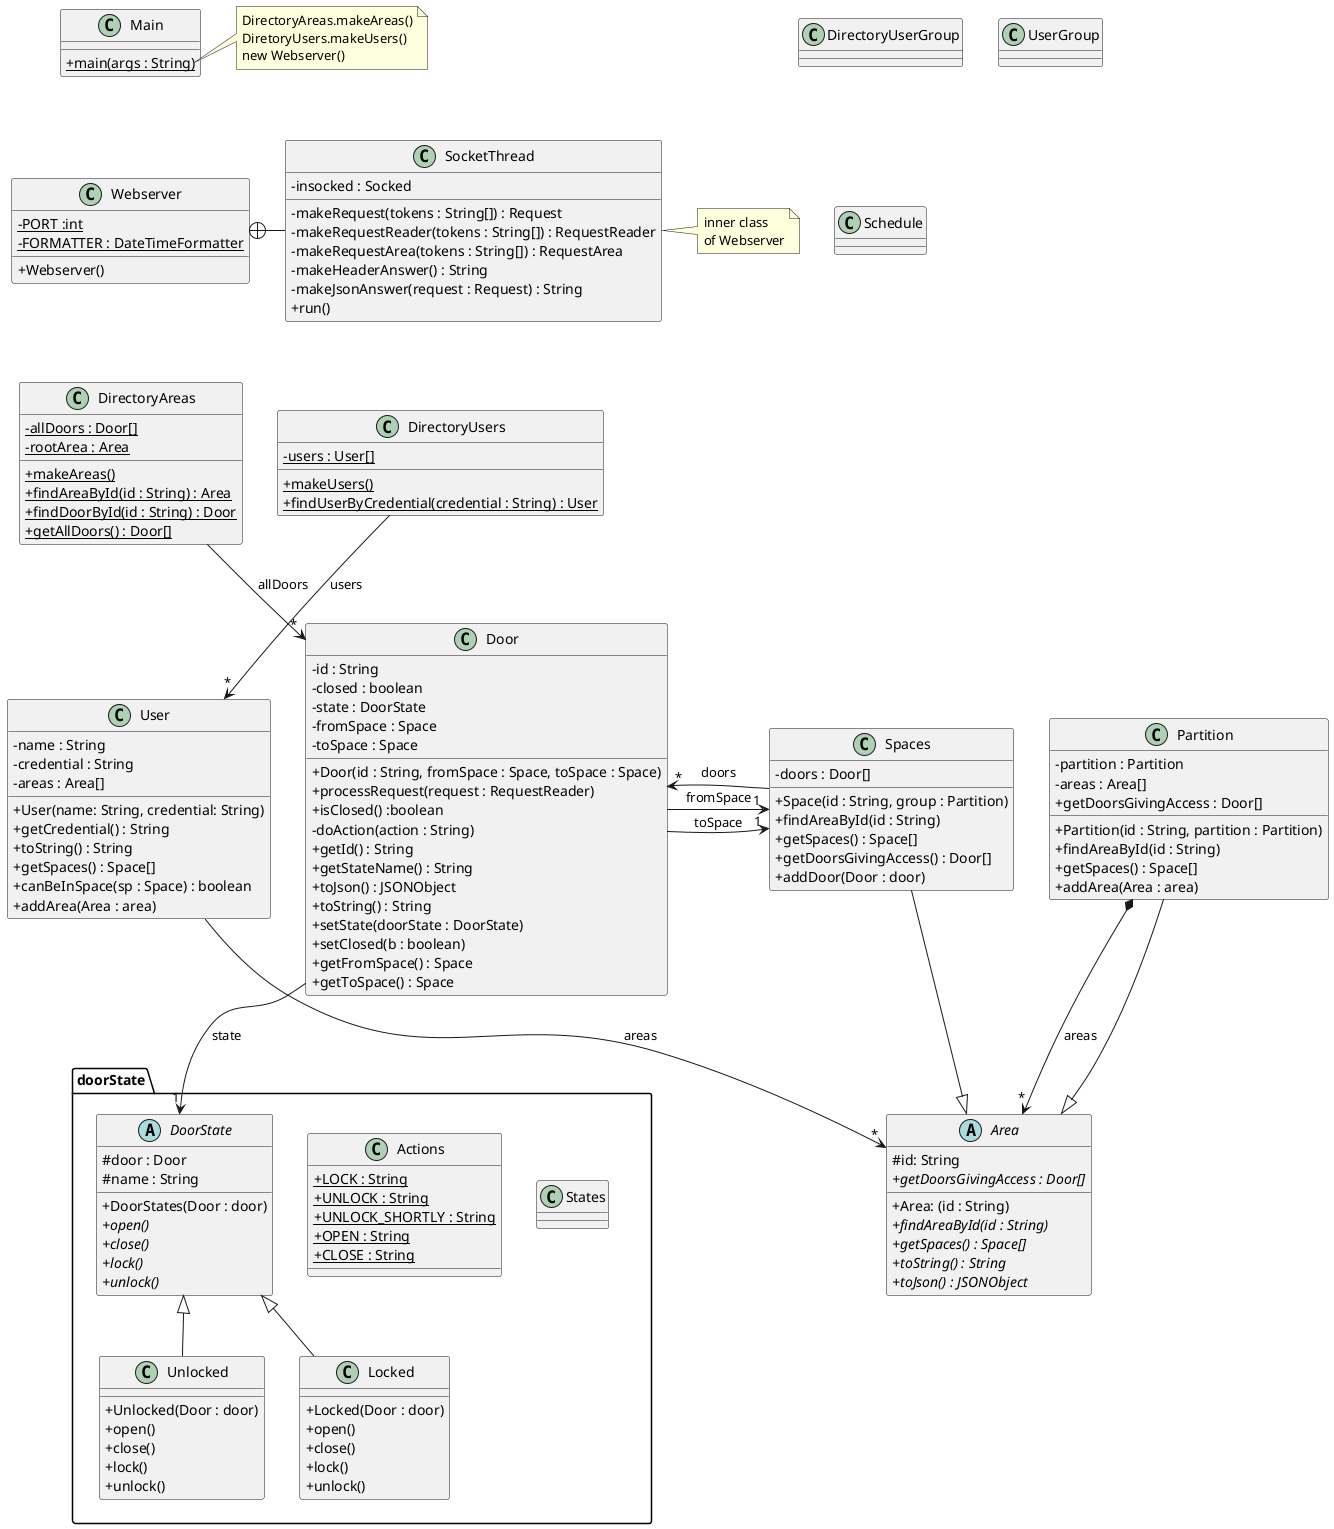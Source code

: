 @startuml
'https://plantuml.com/class-diagram
skinparam classAttributeIconSize 0

class Webserver {
- {static} PORT :int
- {static} FORMATTER : DateTimeFormatter
+ Webserver()
}

class SocketThread {
- insocked : Socked
- makeRequest(tokens : String[]) : Request
- makeRequestReader(tokens : String[]) : RequestReader
- makeRequestArea(tokens : String[]) : RequestArea
- makeHeaderAnswer() : String
- makeJsonAnswer(request : Request) : String
+ run()
}

Webserver +-right- SocketThread

note right of SocketThread
inner class
of Webserver
end note

class DirectoryAreas {
- {static} allDoors : Door[]
- {static} rootArea : Area
+ {static} makeAreas()
+ {static} findAreaById(id : String) : Area
+ {static} findDoorById(id : String) : Door
+ {static} getAllDoors() : Door[]
}

DirectoryAreas --> "*" Door : "allDoors"

class DirectoryUsers {
- {static} users : User[]
+ {static} makeUsers()
+ {static} findUserByCredential(credential : String) : User
}

DirectoryUsers --> "*" User : "users"

class Door {
- id : String
- closed : boolean
- state : DoorState
- fromSpace : Space
- toSpace : Space
+ Door(id : String, fromSpace : Space, toSpace : Space)
+ processRequest(request : RequestReader)
+ isClosed() :boolean
- doAction(action : String)
+ getId() : String
+ getStateName() : String
+ toJson() : JSONObject
+ toString() : String
+ setState(doorState : DoorState)
+ setClosed(b : boolean)
+ getFromSpace() : Space
+ getToSpace() : Space
}


class User {
- name : String
- credential : String
- areas : Area[]
+ User(name: String, credential: String)
+ getCredential() : String
+ toString() : String
+ getSpaces() : Space[]
+ canBeInSpace(sp : Space) : boolean
+ addArea(Area : area)
}


class Main {
+ {static} main(args : String)
}

note right of Main::main
DirectoryAreas.makeAreas()
DiretoryUsers.makeUsers()
new Webserver()
end note

package doorState <<Folder>> {
    class States {

    }

    class Actions {
    + {static} LOCK : String
    + {static} UNLOCK : String
    + {static} UNLOCK_SHORTLY : String
    + {static} OPEN : String
    + {static} CLOSE : String
    }

    abstract class DoorState {
    #door : Door
    #name : String
    + DoorStates(Door : door)
    + {abstract} open()
    + {abstract} close()
    + {abstract} lock()
    + {abstract} unlock()
    }

    class Unlocked extends DoorState {
    +Unlocked(Door : door)
    + open()
    + close()
    + lock()
    + unlock()
    }

    class Locked extends DoorState {
    + Locked(Door : door)
    + open()
    + close()
    + lock()
    + unlock()
    }
}
Door --> "1" DoorState : "state"

abstract class Area {
#id: String
+Area: (id : String)
+ {abstract} findAreaById(id : String)
+ {abstract} getSpaces() : Space[]
+ {abstract} getDoorsGivingAccess : Door[]
+ {abstract} toString() : String
+ {abstract} toJson() : JSONObject
}

class Spaces extends Area{
-doors : Door[]
+Space(id : String, group : Partition)
+findAreaById(id : String)
+getSpaces() : Space[]
+getDoorsGivingAccess() : Door[]
+addDoor(Door : door)
}

class Partition extends Area{
-partition : Partition
-areas : Area[]
+Partition(id : String, partition : Partition)
+findAreaById(id : String)
+getSpaces() : Space[]
+getDoorsGivingAccess : Door[]
+addArea(Area : area)
}

class DirectoryUserGroup {

}

class UserGroup {

}

class Schedule {

}



Partition *--> "*" Area : areas
User --> "*" Area : "areas"
Spaces --> "*" Door : "doors"
Door --> "1" Spaces : "fromSpace"
Door --> "1" Spaces : "toSpace"


Main -[hidden]down- Webserver
Webserver -[hidden]down- DirectoryAreas
DirectoryAreas -[hidden]right- DirectoryUsers
Door -[hidden]down- doorState
Spaces -[hidden]right- Partition
User -[hidden]right- Door
Spaces -[hidden]left- Door

@enduml